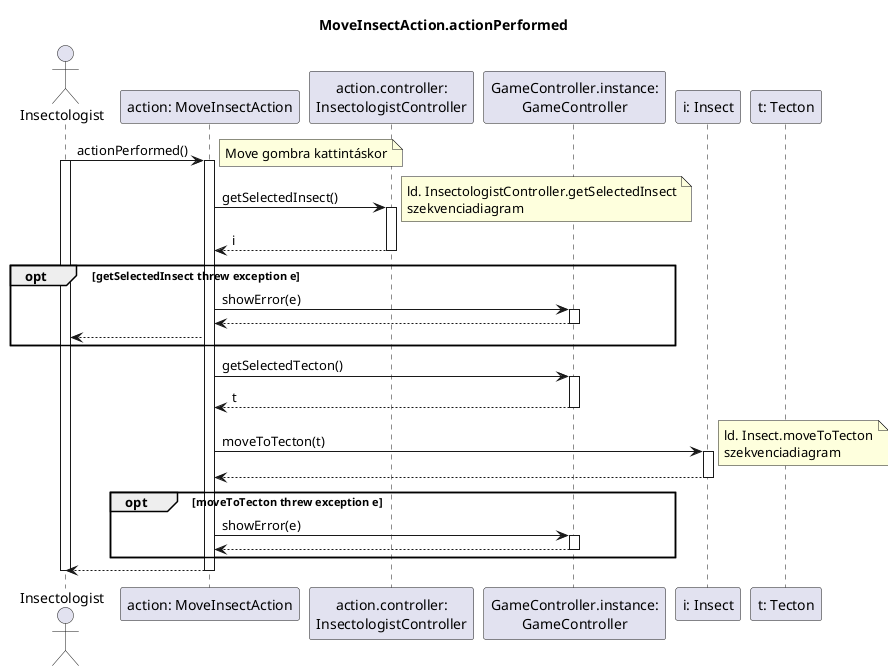 @startuml moveInsectAction

title MoveInsectAction.actionPerformed

actor "Insectologist" as i
participant "action: MoveInsectAction" as a
participant "action.controller:\nInsectologistController" as c
participant "GameController.instance:\nGameController" as gc
participant "i: Insect" as ins
participant "t: Tecton" as tec

i -> a: actionPerformed()
note right: Move gombra kattintáskor
activate a
activate i

	a -> c: getSelectedInsect()
	note right: ld. InsectologistController.getSelectedInsect\nszekvenciadiagram
	activate c

	a <-- c: i
	deactivate c

	opt getSelectedInsect threw exception e
		a -> gc: showError(e)
		activate gc

		a <-- gc
		deactivate gc

		i <-- a
	end

	a -> gc: getSelectedTecton()
	activate gc

	a <-- gc: t
	deactivate gc

	a -> ins: moveToTecton(t)
	note right: ld. Insect.moveToTecton\nszekvenciadiagram
	activate ins

	a <-- ins
	deactivate ins
	
	opt moveToTecton threw exception e
		a -> gc: showError(e)
		activate gc

		a <-- gc
		deactivate gc
	end

i <-- a
deactivate i
deactivate a

@enduml